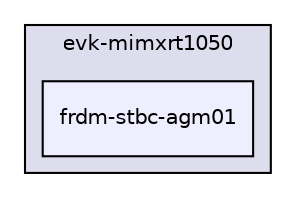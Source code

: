 digraph "boardkit/evk-mimxrt1050/frdm-stbc-agm01" {
  compound=true
  node [ fontsize="10", fontname="Helvetica"];
  edge [ labelfontsize="10", labelfontname="Helvetica"];
  subgraph clusterdir_9918429525afac3eb15c44322ee25a98 {
    graph [ bgcolor="#ddddee", pencolor="black", label="evk-mimxrt1050" fontname="Helvetica", fontsize="10", URL="dir_9918429525afac3eb15c44322ee25a98.html"]
  dir_3da252a5a17591203eab14fd607f7bff [shape=box, label="frdm-stbc-agm01", style="filled", fillcolor="#eeeeff", pencolor="black", URL="dir_3da252a5a17591203eab14fd607f7bff.html"];
  }
}
